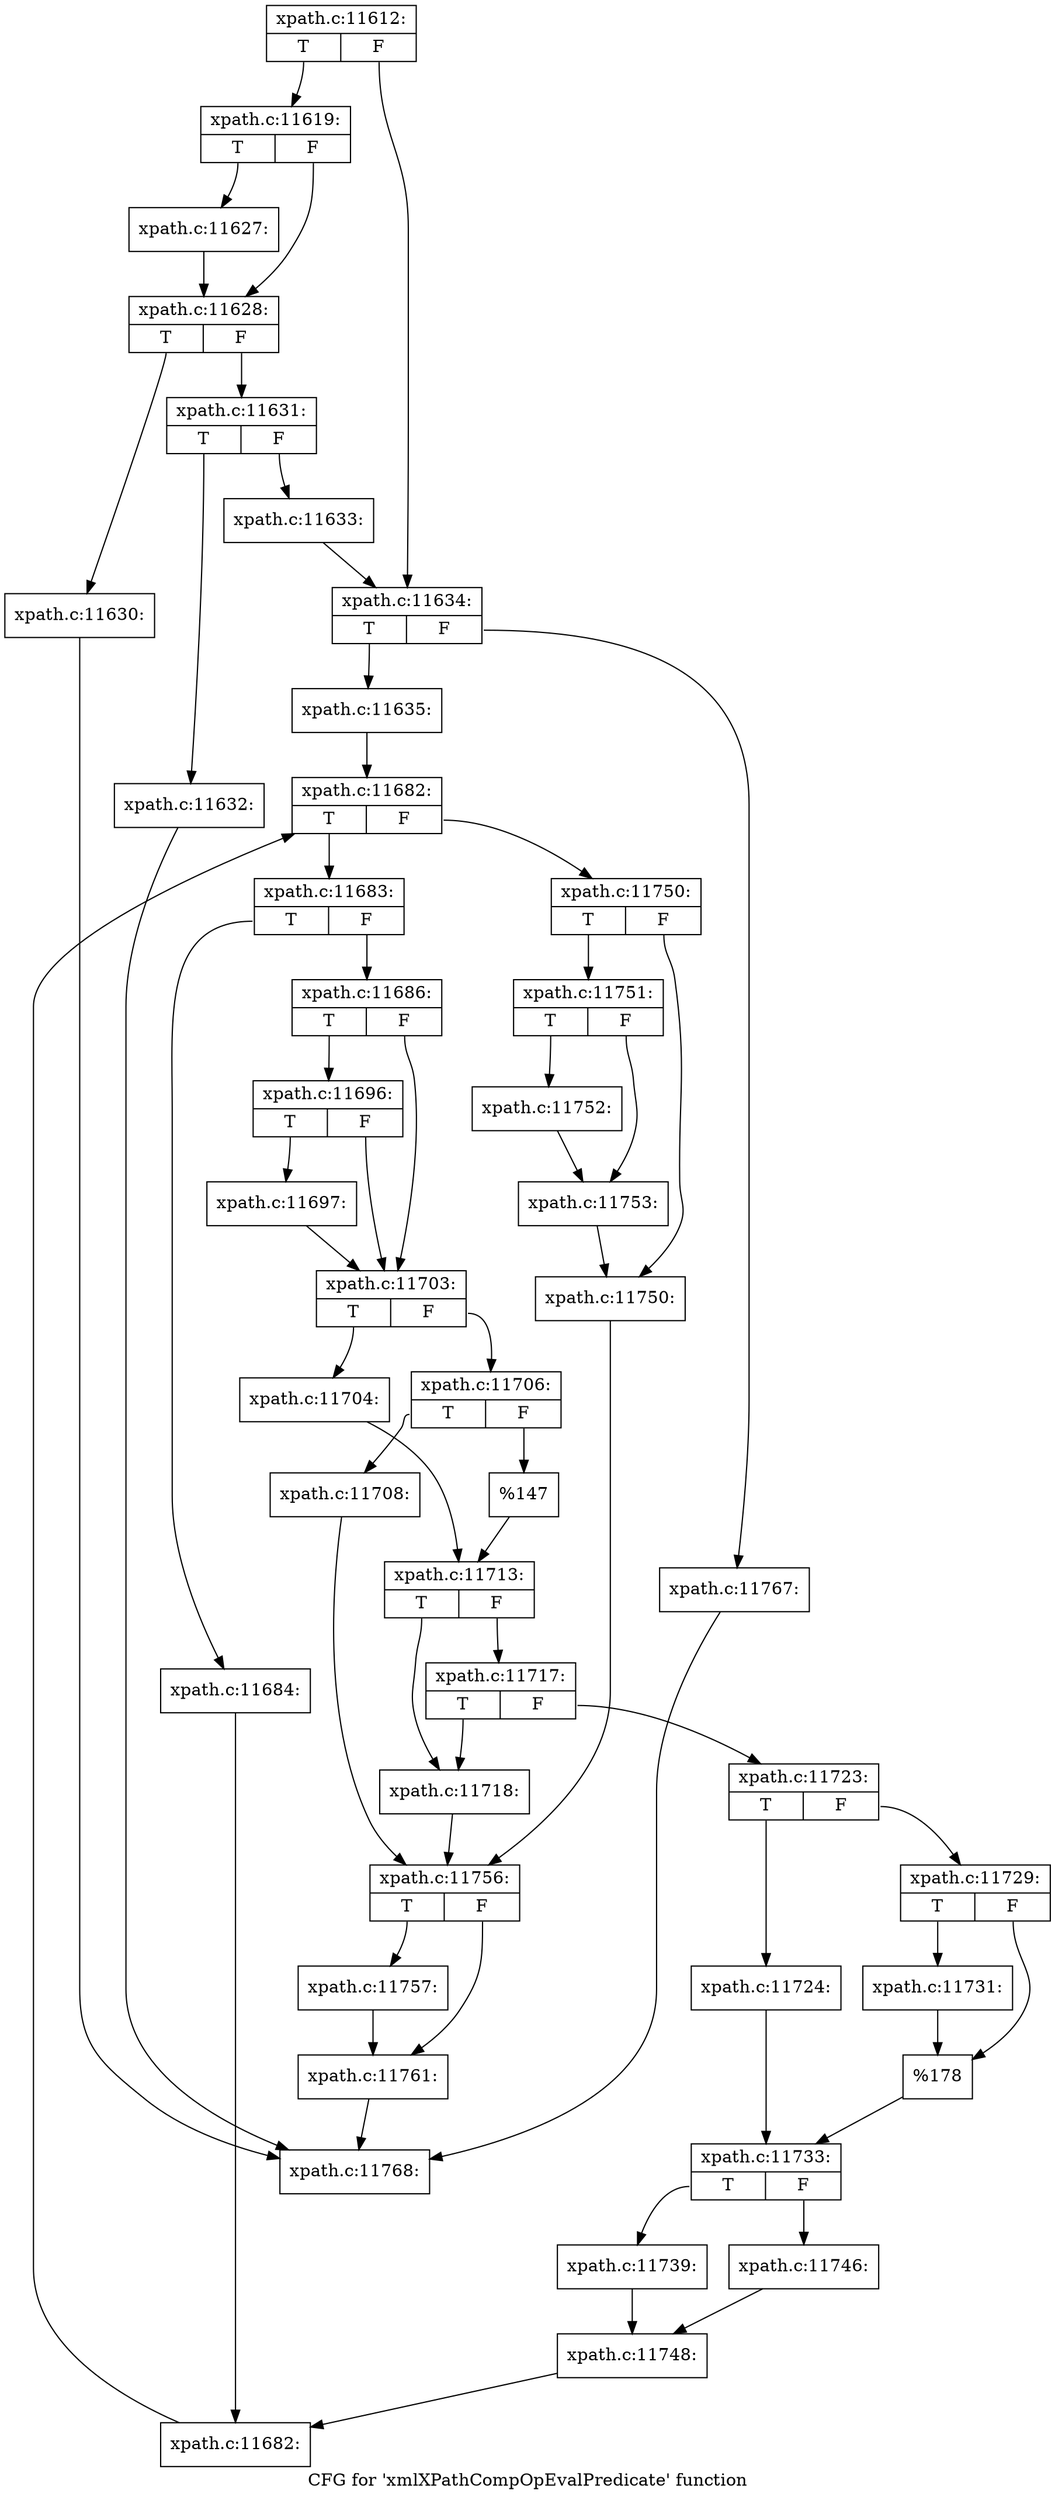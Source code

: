 digraph "CFG for 'xmlXPathCompOpEvalPredicate' function" {
	label="CFG for 'xmlXPathCompOpEvalPredicate' function";

	Node0x55e6b2dcaf80 [shape=record,label="{xpath.c:11612:|{<s0>T|<s1>F}}"];
	Node0x55e6b2dcaf80:s0 -> Node0x55e6b2dcfa20;
	Node0x55e6b2dcaf80:s1 -> Node0x55e6b2dcfa70;
	Node0x55e6b2dcfa20 [shape=record,label="{xpath.c:11619:|{<s0>T|<s1>F}}"];
	Node0x55e6b2dcfa20:s0 -> Node0x55e6b2dd0310;
	Node0x55e6b2dcfa20:s1 -> Node0x55e6b2dd0360;
	Node0x55e6b2dd0310 [shape=record,label="{xpath.c:11627:}"];
	Node0x55e6b2dd0310 -> Node0x55e6b2dd0360;
	Node0x55e6b2dd0360 [shape=record,label="{xpath.c:11628:|{<s0>T|<s1>F}}"];
	Node0x55e6b2dd0360:s0 -> Node0x55e6b2dd14d0;
	Node0x55e6b2dd0360:s1 -> Node0x55e6b2dd1520;
	Node0x55e6b2dd14d0 [shape=record,label="{xpath.c:11630:}"];
	Node0x55e6b2dd14d0 -> Node0x55e6b2dcafd0;
	Node0x55e6b2dd1520 [shape=record,label="{xpath.c:11631:|{<s0>T|<s1>F}}"];
	Node0x55e6b2dd1520:s0 -> Node0x55e6b2dd1990;
	Node0x55e6b2dd1520:s1 -> Node0x55e6b2dd19e0;
	Node0x55e6b2dd1990 [shape=record,label="{xpath.c:11632:}"];
	Node0x55e6b2dd1990 -> Node0x55e6b2dcafd0;
	Node0x55e6b2dd19e0 [shape=record,label="{xpath.c:11633:}"];
	Node0x55e6b2dd19e0 -> Node0x55e6b2dcfa70;
	Node0x55e6b2dcfa70 [shape=record,label="{xpath.c:11634:|{<s0>T|<s1>F}}"];
	Node0x55e6b2dcfa70:s0 -> Node0x55e6b2dd1f60;
	Node0x55e6b2dcfa70:s1 -> Node0x55e6b2dd1fb0;
	Node0x55e6b2dd1f60 [shape=record,label="{xpath.c:11635:}"];
	Node0x55e6b2dd1f60 -> Node0x55e6b2dd5fa0;
	Node0x55e6b2dd5fa0 [shape=record,label="{xpath.c:11682:|{<s0>T|<s1>F}}"];
	Node0x55e6b2dd5fa0:s0 -> Node0x55e6b2dd6280;
	Node0x55e6b2dd5fa0:s1 -> Node0x55e6b2dd5e00;
	Node0x55e6b2dd6280 [shape=record,label="{xpath.c:11683:|{<s0>T|<s1>F}}"];
	Node0x55e6b2dd6280:s0 -> Node0x55e6b2dd6750;
	Node0x55e6b2dd6280:s1 -> Node0x55e6b2dd67a0;
	Node0x55e6b2dd6750 [shape=record,label="{xpath.c:11684:}"];
	Node0x55e6b2dd6750 -> Node0x55e6b2dd61f0;
	Node0x55e6b2dd67a0 [shape=record,label="{xpath.c:11686:|{<s0>T|<s1>F}}"];
	Node0x55e6b2dd67a0:s0 -> Node0x55e6b2dd7bb0;
	Node0x55e6b2dd67a0:s1 -> Node0x55e6b2dd7b60;
	Node0x55e6b2dd7bb0 [shape=record,label="{xpath.c:11696:|{<s0>T|<s1>F}}"];
	Node0x55e6b2dd7bb0:s0 -> Node0x55e6b2dd7b10;
	Node0x55e6b2dd7bb0:s1 -> Node0x55e6b2dd7b60;
	Node0x55e6b2dd7b10 [shape=record,label="{xpath.c:11697:}"];
	Node0x55e6b2dd7b10 -> Node0x55e6b2dd7b60;
	Node0x55e6b2dd7b60 [shape=record,label="{xpath.c:11703:|{<s0>T|<s1>F}}"];
	Node0x55e6b2dd7b60:s0 -> Node0x55e6b2dd87c0;
	Node0x55e6b2dd7b60:s1 -> Node0x55e6b2dd8860;
	Node0x55e6b2dd87c0 [shape=record,label="{xpath.c:11704:}"];
	Node0x55e6b2dd87c0 -> Node0x55e6b2dd8810;
	Node0x55e6b2dd8860 [shape=record,label="{xpath.c:11706:|{<s0>T|<s1>F}}"];
	Node0x55e6b2dd8860:s0 -> Node0x55e6b2dd8ef0;
	Node0x55e6b2dd8860:s1 -> Node0x55e6b2dd8f40;
	Node0x55e6b2dd8ef0 [shape=record,label="{xpath.c:11708:}"];
	Node0x55e6b2dd8ef0 -> Node0x55e6b2dd9f10;
	Node0x55e6b2dd8f40 [shape=record,label="{%147}"];
	Node0x55e6b2dd8f40 -> Node0x55e6b2dd8810;
	Node0x55e6b2dd8810 [shape=record,label="{xpath.c:11713:|{<s0>T|<s1>F}}"];
	Node0x55e6b2dd8810:s0 -> Node0x55e6b2dda6f0;
	Node0x55e6b2dd8810:s1 -> Node0x55e6b2dda790;
	Node0x55e6b2dda790 [shape=record,label="{xpath.c:11717:|{<s0>T|<s1>F}}"];
	Node0x55e6b2dda790:s0 -> Node0x55e6b2dda6f0;
	Node0x55e6b2dda790:s1 -> Node0x55e6b2dda740;
	Node0x55e6b2dda6f0 [shape=record,label="{xpath.c:11718:}"];
	Node0x55e6b2dda6f0 -> Node0x55e6b2dd9f10;
	Node0x55e6b2dda740 [shape=record,label="{xpath.c:11723:|{<s0>T|<s1>F}}"];
	Node0x55e6b2dda740:s0 -> Node0x55e6b2ddb2d0;
	Node0x55e6b2dda740:s1 -> Node0x55e6b2ddb370;
	Node0x55e6b2ddb2d0 [shape=record,label="{xpath.c:11724:}"];
	Node0x55e6b2ddb2d0 -> Node0x55e6b2ddb320;
	Node0x55e6b2ddb370 [shape=record,label="{xpath.c:11729:|{<s0>T|<s1>F}}"];
	Node0x55e6b2ddb370:s0 -> Node0x55e6b2ddbde0;
	Node0x55e6b2ddb370:s1 -> Node0x55e6b2ddbe30;
	Node0x55e6b2ddbde0 [shape=record,label="{xpath.c:11731:}"];
	Node0x55e6b2ddbde0 -> Node0x55e6b2ddbe30;
	Node0x55e6b2ddbe30 [shape=record,label="{%178}"];
	Node0x55e6b2ddbe30 -> Node0x55e6b2ddb320;
	Node0x55e6b2ddb320 [shape=record,label="{xpath.c:11733:|{<s0>T|<s1>F}}"];
	Node0x55e6b2ddb320:s0 -> Node0x55e6b2ddc5b0;
	Node0x55e6b2ddb320:s1 -> Node0x55e6b2ddc650;
	Node0x55e6b2ddc5b0 [shape=record,label="{xpath.c:11739:}"];
	Node0x55e6b2ddc5b0 -> Node0x55e6b2ddc600;
	Node0x55e6b2ddc650 [shape=record,label="{xpath.c:11746:}"];
	Node0x55e6b2ddc650 -> Node0x55e6b2ddc600;
	Node0x55e6b2ddc600 [shape=record,label="{xpath.c:11748:}"];
	Node0x55e6b2ddc600 -> Node0x55e6b2dd61f0;
	Node0x55e6b2dd61f0 [shape=record,label="{xpath.c:11682:}"];
	Node0x55e6b2dd61f0 -> Node0x55e6b2dd5fa0;
	Node0x55e6b2dd5e00 [shape=record,label="{xpath.c:11750:|{<s0>T|<s1>F}}"];
	Node0x55e6b2dd5e00:s0 -> Node0x55e6b2ddd5f0;
	Node0x55e6b2dd5e00:s1 -> Node0x55e6b2ddd640;
	Node0x55e6b2ddd5f0 [shape=record,label="{xpath.c:11751:|{<s0>T|<s1>F}}"];
	Node0x55e6b2ddd5f0:s0 -> Node0x55e6b2ddda00;
	Node0x55e6b2ddd5f0:s1 -> Node0x55e6b2ddda50;
	Node0x55e6b2ddda00 [shape=record,label="{xpath.c:11752:}"];
	Node0x55e6b2ddda00 -> Node0x55e6b2ddda50;
	Node0x55e6b2ddda50 [shape=record,label="{xpath.c:11753:}"];
	Node0x55e6b2ddda50 -> Node0x55e6b2ddd640;
	Node0x55e6b2ddd640 [shape=record,label="{xpath.c:11750:}"];
	Node0x55e6b2ddd640 -> Node0x55e6b2dd9f10;
	Node0x55e6b2dd9f10 [shape=record,label="{xpath.c:11756:|{<s0>T|<s1>F}}"];
	Node0x55e6b2dd9f10:s0 -> Node0x55e6b2dde390;
	Node0x55e6b2dd9f10:s1 -> Node0x55e6b2dde3e0;
	Node0x55e6b2dde390 [shape=record,label="{xpath.c:11757:}"];
	Node0x55e6b2dde390 -> Node0x55e6b2dde3e0;
	Node0x55e6b2dde3e0 [shape=record,label="{xpath.c:11761:}"];
	Node0x55e6b2dde3e0 -> Node0x55e6b2dcafd0;
	Node0x55e6b2dd1fb0 [shape=record,label="{xpath.c:11767:}"];
	Node0x55e6b2dd1fb0 -> Node0x55e6b2dcafd0;
	Node0x55e6b2dcafd0 [shape=record,label="{xpath.c:11768:}"];
}
